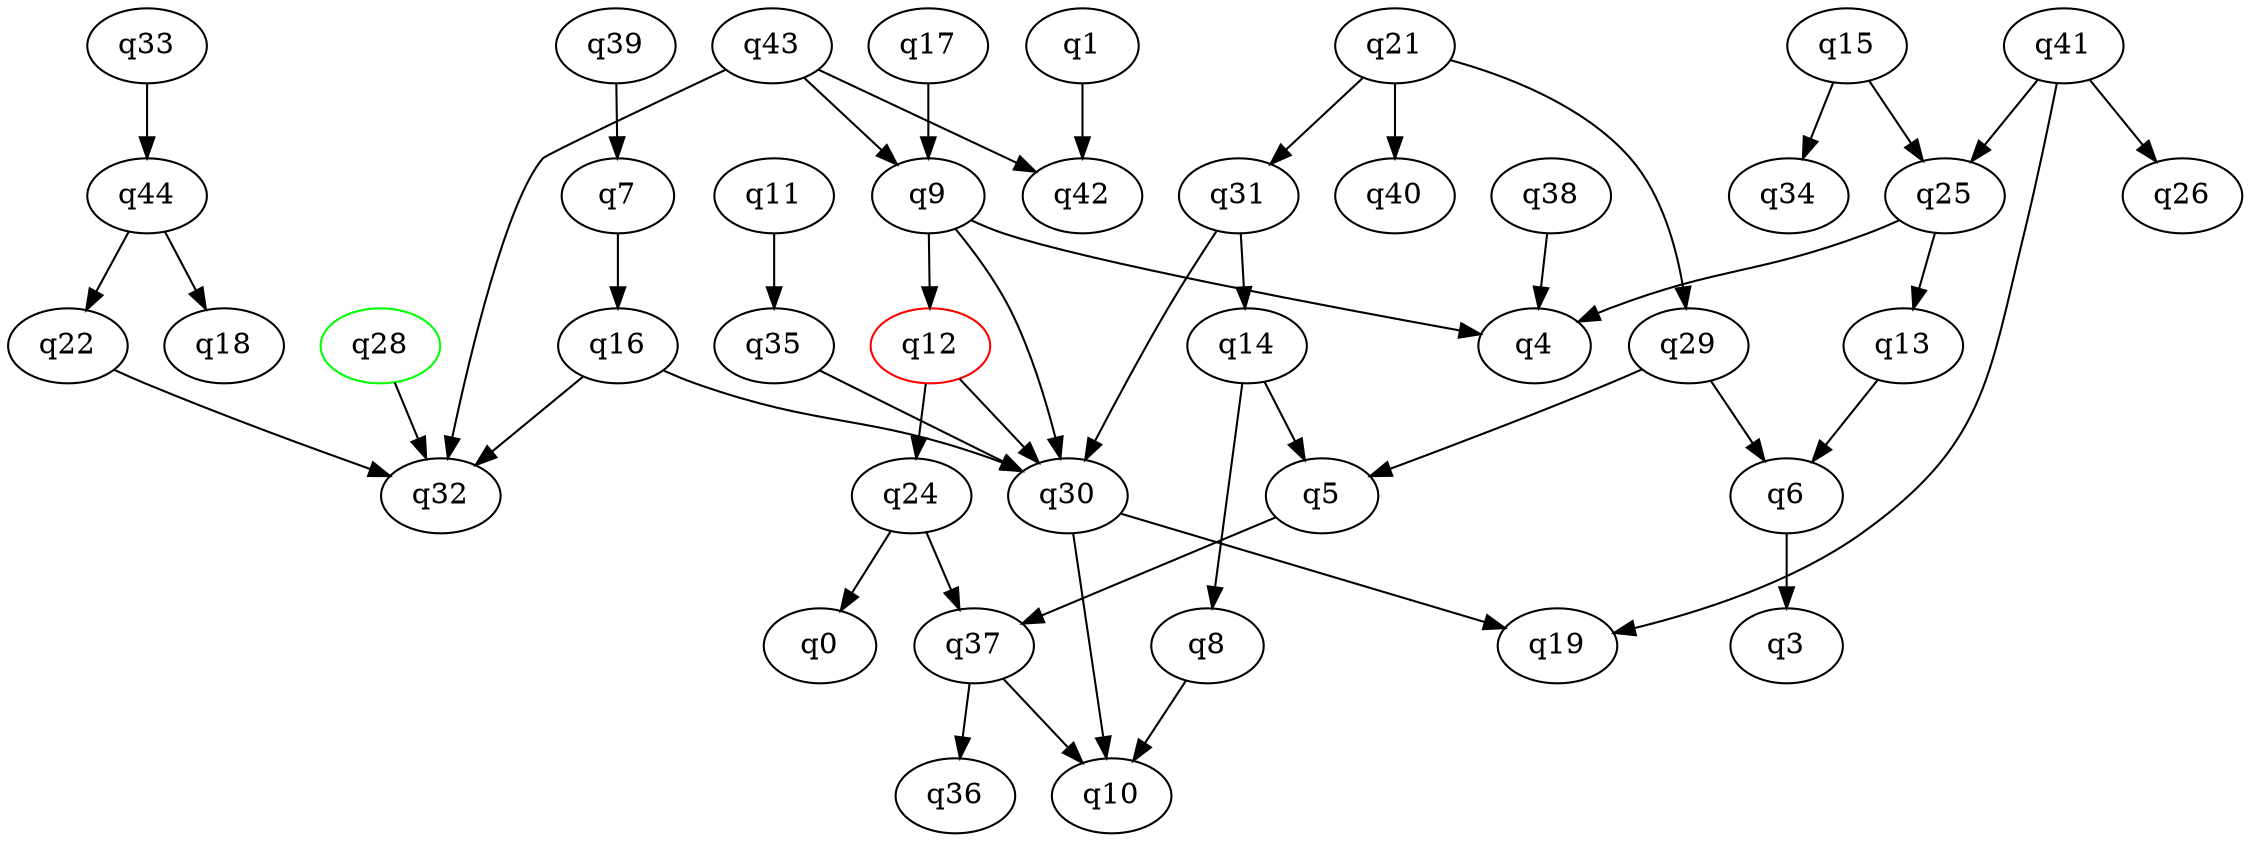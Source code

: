digraph A{
q28 [initial=1,color=green];
q12 [final=1,color=red];
q1 -> q42;
q5 -> q37;
q6 -> q3;
q7 -> q16;
q8 -> q10;
q9 -> q4;
q9 -> q12;
q9 -> q30;
q11 -> q35;
q12 -> q24;
q12 -> q30;
q13 -> q6;
q14 -> q5;
q14 -> q8;
q15 -> q25;
q15 -> q34;
q16 -> q30;
q16 -> q32;
q17 -> q9;
q21 -> q29;
q21 -> q31;
q21 -> q40;
q22 -> q32;
q24 -> q0;
q24 -> q37;
q25 -> q4;
q25 -> q13;
q28 -> q32;
q29 -> q5;
q29 -> q6;
q30 -> q10;
q30 -> q19;
q31 -> q14;
q31 -> q30;
q33 -> q44;
q35 -> q30;
q37 -> q10;
q37 -> q36;
q38 -> q4;
q39 -> q7;
q41 -> q19;
q41 -> q25;
q41 -> q26;
q43 -> q9;
q43 -> q32;
q43 -> q42;
q44 -> q18;
q44 -> q22;
}